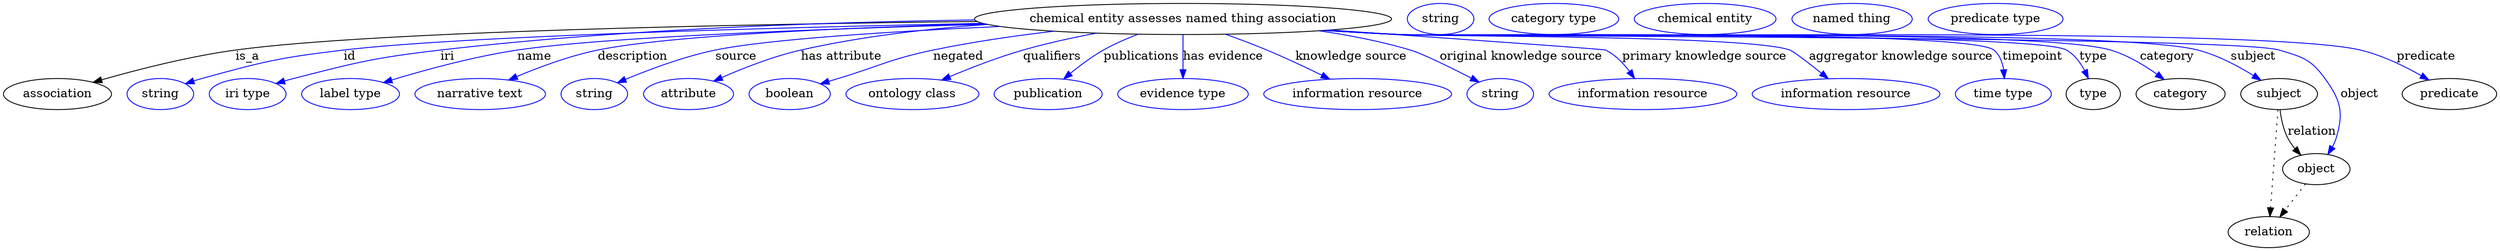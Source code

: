 digraph {
	graph [bb="0,0,2882,283"];
	node [label="\N"];
	"chemical entity assesses named thing association"	[height=0.5,
		label="chemical entity assesses named thing association",
		pos="1362.4,265",
		width=6.698];
	association	[height=0.5,
		pos="62.394,178",
		width=1.7332];
	"chemical entity assesses named thing association" -> association	[label=is_a,
		lp="282.39,221.5",
		pos="e,103.35,191.59 1124.4,262.11 853.31,258.95 427.51,250.62 268.39,229 214.66,221.7 154.54,206.24 113.18,194.43"];
	id	[color=blue,
		height=0.5,
		label=string,
		pos="181.39,178",
		width=1.0652];
	"chemical entity assesses named thing association" -> id	[color=blue,
		label=id,
		lp="400.39,221.5",
		pos="e,210.37,190.01 1130.8,259.97 890.43,255 530.64,245.18 393.39,229 319.56,220.3 301.06,215.79 229.39,196 226.28,195.14 223.08,194.18 \
219.89,193.17",
		style=solid];
	iri	[color=blue,
		height=0.5,
		label="iri type",
		pos="282.39,178",
		width=1.2277];
	"chemical entity assesses named thing association" -> iri	[color=blue,
		label=iri,
		lp="512.39,221.5",
		pos="e,315.3,190.21 1121.2,263.94 948.86,261.51 711.69,253.32 504.39,229 428.39,220.08 409.51,215.05 335.39,196 332.02,195.13 328.54,\
194.17 325.05,193.16",
		style=solid];
	name	[color=blue,
		height=0.5,
		label="label type",
		pos="401.39,178",
		width=1.5707];
	"chemical entity assesses named thing association" -> name	[color=blue,
		label=name,
		lp="613.39,221.5",
		pos="e,439.52,191.46 1135.4,258.91 946.92,253.71 693.99,244.22 593.39,229 543.53,221.46 487.9,206.19 449.41,194.5",
		style=solid];
	description	[color=blue,
		height=0.5,
		label="narrative text",
		pos="551.39,178",
		width=2.0943];
	"chemical entity assesses named thing association" -> description	[color=blue,
		label=description,
		lp="726.89,221.5",
		pos="e,584.13,194.32 1132.5,259.5 970.68,254.92 768.83,245.99 686.39,229 654.24,222.37 619.53,209.38 593.37,198.3",
		style=solid];
	source	[color=blue,
		height=0.5,
		label=string,
		pos="683.39,178",
		width=1.0652];
	"chemical entity assesses named thing association" -> source	[color=blue,
		label=source,
		lp="845.39,221.5",
		pos="e,709.97,191.19 1150.2,256.4 1026.3,250.76 882.66,241.81 821.39,229 785.74,221.55 746.88,206.83 719.5,195.28",
		style=solid];
	"has attribute"	[color=blue,
		height=0.5,
		label=attribute,
		pos="791.39,178",
		width=1.4443];
	"chemical entity assesses named thing association" -> "has attribute"	[color=blue,
		label="has attribute",
		lp="967.39,221.5",
		pos="e,820.34,193.03 1136.2,258.75 1066.4,253.76 989.62,244.8 920.39,229 888.83,221.8 854.75,208.32 829.54,197.17",
		style=solid];
	negated	[color=blue,
		height=0.5,
		label=boolean,
		pos="908.39,178",
		width=1.2999];
	"chemical entity assesses named thing association" -> negated	[color=blue,
		label=negated,
		lp="1102.4,221.5",
		pos="e,943.59,189.93 1213.1,250.85 1167.9,245.55 1118.4,238.41 1073.4,229 1023.4,218.56 1012.2,210.87 963.39,196 960.09,194.99 956.68,\
193.95 953.25,192.9",
		style=solid];
	qualifiers	[color=blue,
		height=0.5,
		label="ontology class",
		pos="1049.4,178",
		width=2.1304];
	"chemical entity assesses named thing association" -> qualifiers	[color=blue,
		label=qualifiers,
		lp="1210.9,221.5",
		pos="e,1083.3,194.24 1262.2,248.55 1234.5,243.33 1204.6,236.81 1177.4,229 1148.5,220.71 1117.1,208.5 1092.7,198.21",
		style=solid];
	publications	[color=blue,
		height=0.5,
		label=publication,
		pos="1206.4,178",
		width=1.7332];
	"chemical entity assesses named thing association" -> publications	[color=blue,
		label=publications,
		lp="1314.4,221.5",
		pos="e,1224.4,195.45 1310.5,247.38 1297.1,242.24 1282.9,236.05 1270.4,229 1257,221.42 1243.3,211.19 1232.1,201.95",
		style=solid];
	"has evidence"	[color=blue,
		height=0.5,
		label="evidence type",
		pos="1362.4,178",
		width=2.0943];
	"chemical entity assesses named thing association" -> "has evidence"	[color=blue,
		label="has evidence",
		lp="1408.9,221.5",
		pos="e,1362.4,196.18 1362.4,246.8 1362.4,235.16 1362.4,219.55 1362.4,206.24",
		style=solid];
	"knowledge source"	[color=blue,
		height=0.5,
		label="information resource",
		pos="1564.4,178",
		width=3.015];
	"chemical entity assesses named thing association" -> "knowledge source"	[color=blue,
		label="knowledge source",
		lp="1556.9,221.5",
		pos="e,1532.1,195.37 1411.6,247.3 1427,241.78 1444,235.41 1459.4,229 1480.7,220.11 1503.9,209.19 1523.1,199.83",
		style=solid];
	"original knowledge source"	[color=blue,
		height=0.5,
		label=string,
		pos="1729.4,178",
		width=1.0652];
	"chemical entity assesses named thing association" -> "original knowledge source"	[color=blue,
		label="original knowledge source",
		lp="1753.4,221.5",
		pos="e,1704.9,191.91 1519.5,251.33 1554.8,246.22 1591.7,239.05 1625.4,229 1639.4,224.83 1671,209.26 1695.8,196.59",
		style=solid];
	"primary knowledge source"	[color=blue,
		height=0.5,
		label="information resource",
		pos="1894.4,178",
		width=3.015];
	"chemical entity assesses named thing association" -> "primary knowledge source"	[color=blue,
		label="primary knowledge source",
		lp="1965.4,221.5",
		pos="e,1884.7,196.06 1532.2,252.22 1672.7,242.42 1849.6,229.92 1851.4,229 1862.4,223.49 1871.7,213.82 1878.8,204.45",
		style=solid];
	"aggregator knowledge source"	[color=blue,
		height=0.5,
		label="information resource",
		pos="2129.4,178",
		width=3.015];
	"chemical entity assesses named thing association" -> "aggregator knowledge source"	[color=blue,
		label="aggregator knowledge source",
		lp="2192.9,221.5",
		pos="e,2108.8,195.87 1529.4,251.99 1557.1,250.18 1585.6,248.45 1612.4,247 1662.6,244.29 2017.1,246.13 2064.4,229 2068.8,227.42 2085.5,\
214.5 2100.9,202.19",
		style=solid];
	timepoint	[color=blue,
		height=0.5,
		label="time type",
		pos="2311.4,178",
		width=1.5346];
	"chemical entity assesses named thing association" -> timepoint	[color=blue,
		label=timepoint,
		lp="2345.4,221.5",
		pos="e,2312.6,196.1 1527.1,251.82 1555.5,250 1584.8,248.3 1612.4,247 1650.6,245.2 2270.9,253.34 2300.4,229 2307.1,223.45 2310.3,214.81 \
2311.7,206.26",
		style=solid];
	type	[height=0.5,
		pos="2415.4,178",
		width=0.86659];
	"chemical entity assesses named thing association" -> type	[color=blue,
		label=type,
		lp="2415.4,221.5",
		pos="e,2409.7,196.12 1526.4,251.8 1555,249.97 1584.6,248.27 1612.4,247 1655.3,245.04 2347.2,250.3 2384.4,229 2393.6,223.73 2400.4,214.5 \
2405.3,205.4",
		style=solid];
	category	[height=0.5,
		pos="2516.4,178",
		width=1.4263];
	"chemical entity assesses named thing association" -> category	[color=blue,
		label=category,
		lp="2500.9,221.5",
		pos="e,2497.2,194.97 1526.4,251.76 1555,249.94 1584.6,248.25 1612.4,247 1703.8,242.9 2347.7,254.93 2435.4,229 2454.7,223.28 2474,211.65 \
2489,201.05",
		style=solid];
	subject	[height=0.5,
		pos="2630.4,178",
		width=1.2277];
	"chemical entity assesses named thing association" -> subject	[color=blue,
		label=subject,
		lp="2600.4,221.5",
		pos="e,2609.2,194.03 1525.7,251.75 1554.6,249.91 1584.4,248.23 1612.4,247 1715,242.52 2437,254.82 2536.4,229 2559.2,223.06 2582.7,210.6 \
2600.5,199.61",
		style=solid];
	object	[height=0.5,
		pos="2673.4,91",
		width=1.0832];
	"chemical entity assesses named thing association" -> object	[color=blue,
		label=object,
		lp="2723.4,178",
		pos="e,2686.8,108.09 1525.4,251.73 1554.4,249.89 1584.3,248.2 1612.4,247 1668.9,244.58 2576.1,245.03 2630.4,229 2657,221.14 2667.2,218.5 \
2683.4,196 2701.7,170.69 2705.3,156.9 2696.4,127 2695.4,123.55 2693.9,120.13 2692.1,116.85",
		style=solid];
	predicate	[height=0.5,
		pos="2827.4,178",
		width=1.5165];
	"chemical entity assesses named thing association" -> predicate	[color=blue,
		label=predicate,
		lp="2800.4,221.5",
		pos="e,2803.6,194.3 1525.4,251.69 1554.4,249.86 1584.3,248.18 1612.4,247 1735.9,241.81 2604.2,257.66 2724.4,229 2749.3,223.07 2775.1,\
210.48 2794.7,199.41",
		style=solid];
	association_type	[color=blue,
		height=0.5,
		label=string,
		pos="1659.4,265",
		width=1.0652];
	association_category	[color=blue,
		height=0.5,
		label="category type",
		pos="1790.4,265",
		width=2.0762];
	subject -> object	[label=relation,
		lp="2668.4,134.5",
		pos="e,2655.5,107.23 2631.5,159.55 2632.7,149.57 2635.2,137.07 2640.4,127 2642.6,122.68 2645.5,118.52 2648.7,114.66"];
	relation	[height=0.5,
		pos="2618.4,18",
		width=1.2999];
	subject -> relation	[pos="e,2619.7,36.188 2629.1,159.79 2627,132.48 2623,78.994 2620.5,46.38",
		style=dotted];
	"chemical entity assesses named thing association_subject"	[color=blue,
		height=0.5,
		label="chemical entity",
		pos="1965.4,265",
		width=2.2748];
	object -> relation	[pos="e,2631.2,35.54 2660.9,73.889 2654,64.939 2645.2,53.617 2637.4,43.584",
		style=dotted];
	"chemical entity assesses named thing association_object"	[color=blue,
		height=0.5,
		label="named thing",
		pos="2134.4,265",
		width=1.9318];
	"chemical entity assesses named thing association_predicate"	[color=blue,
		height=0.5,
		label="predicate type",
		pos="2300.4,265",
		width=2.1665];
}
